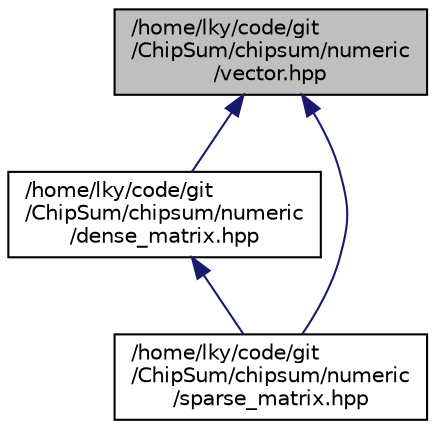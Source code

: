 digraph "/home/lky/code/git/ChipSum/chipsum/numeric/vector.hpp"
{
 // LATEX_PDF_SIZE
  edge [fontname="Helvetica",fontsize="10",labelfontname="Helvetica",labelfontsize="10"];
  node [fontname="Helvetica",fontsize="10",shape=record];
  Node1 [label="/home/lky/code/git\l/ChipSum/chipsum/numeric\l/vector.hpp",height=0.2,width=0.4,color="black", fillcolor="grey75", style="filled", fontcolor="black",tooltip="向量类用户接口"];
  Node1 -> Node2 [dir="back",color="midnightblue",fontsize="10",style="solid",fontname="Helvetica"];
  Node2 [label="/home/lky/code/git\l/ChipSum/chipsum/numeric\l/dense_matrix.hpp",height=0.2,width=0.4,color="black", fillcolor="white", style="filled",URL="$dense__matrix_8hpp.html",tooltip="稠密矩阵用户接口"];
  Node2 -> Node3 [dir="back",color="midnightblue",fontsize="10",style="solid",fontname="Helvetica"];
  Node3 [label="/home/lky/code/git\l/ChipSum/chipsum/numeric\l/sparse_matrix.hpp",height=0.2,width=0.4,color="black", fillcolor="white", style="filled",URL="$sparse__matrix_8hpp.html",tooltip="稀疏矩阵用户接口"];
  Node1 -> Node3 [dir="back",color="midnightblue",fontsize="10",style="solid",fontname="Helvetica"];
}

